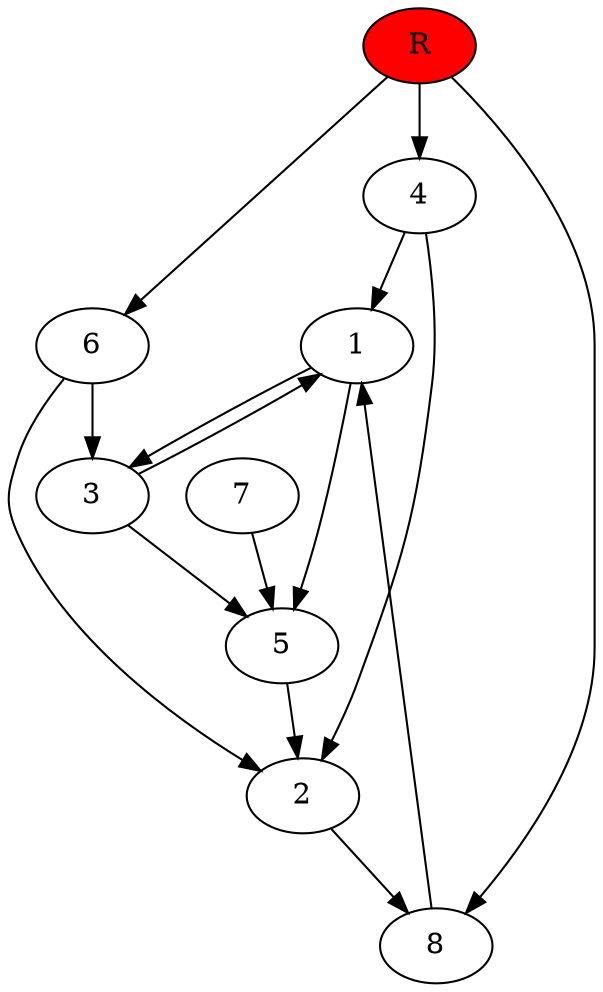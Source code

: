 digraph prb32415 {
	1
	2
	3
	4
	5
	6
	7
	8
	R [fillcolor="#ff0000" style=filled]
	1 -> 3
	1 -> 5
	2 -> 8
	3 -> 1
	3 -> 5
	4 -> 1
	4 -> 2
	5 -> 2
	6 -> 2
	6 -> 3
	7 -> 5
	8 -> 1
	R -> 4
	R -> 6
	R -> 8
}
